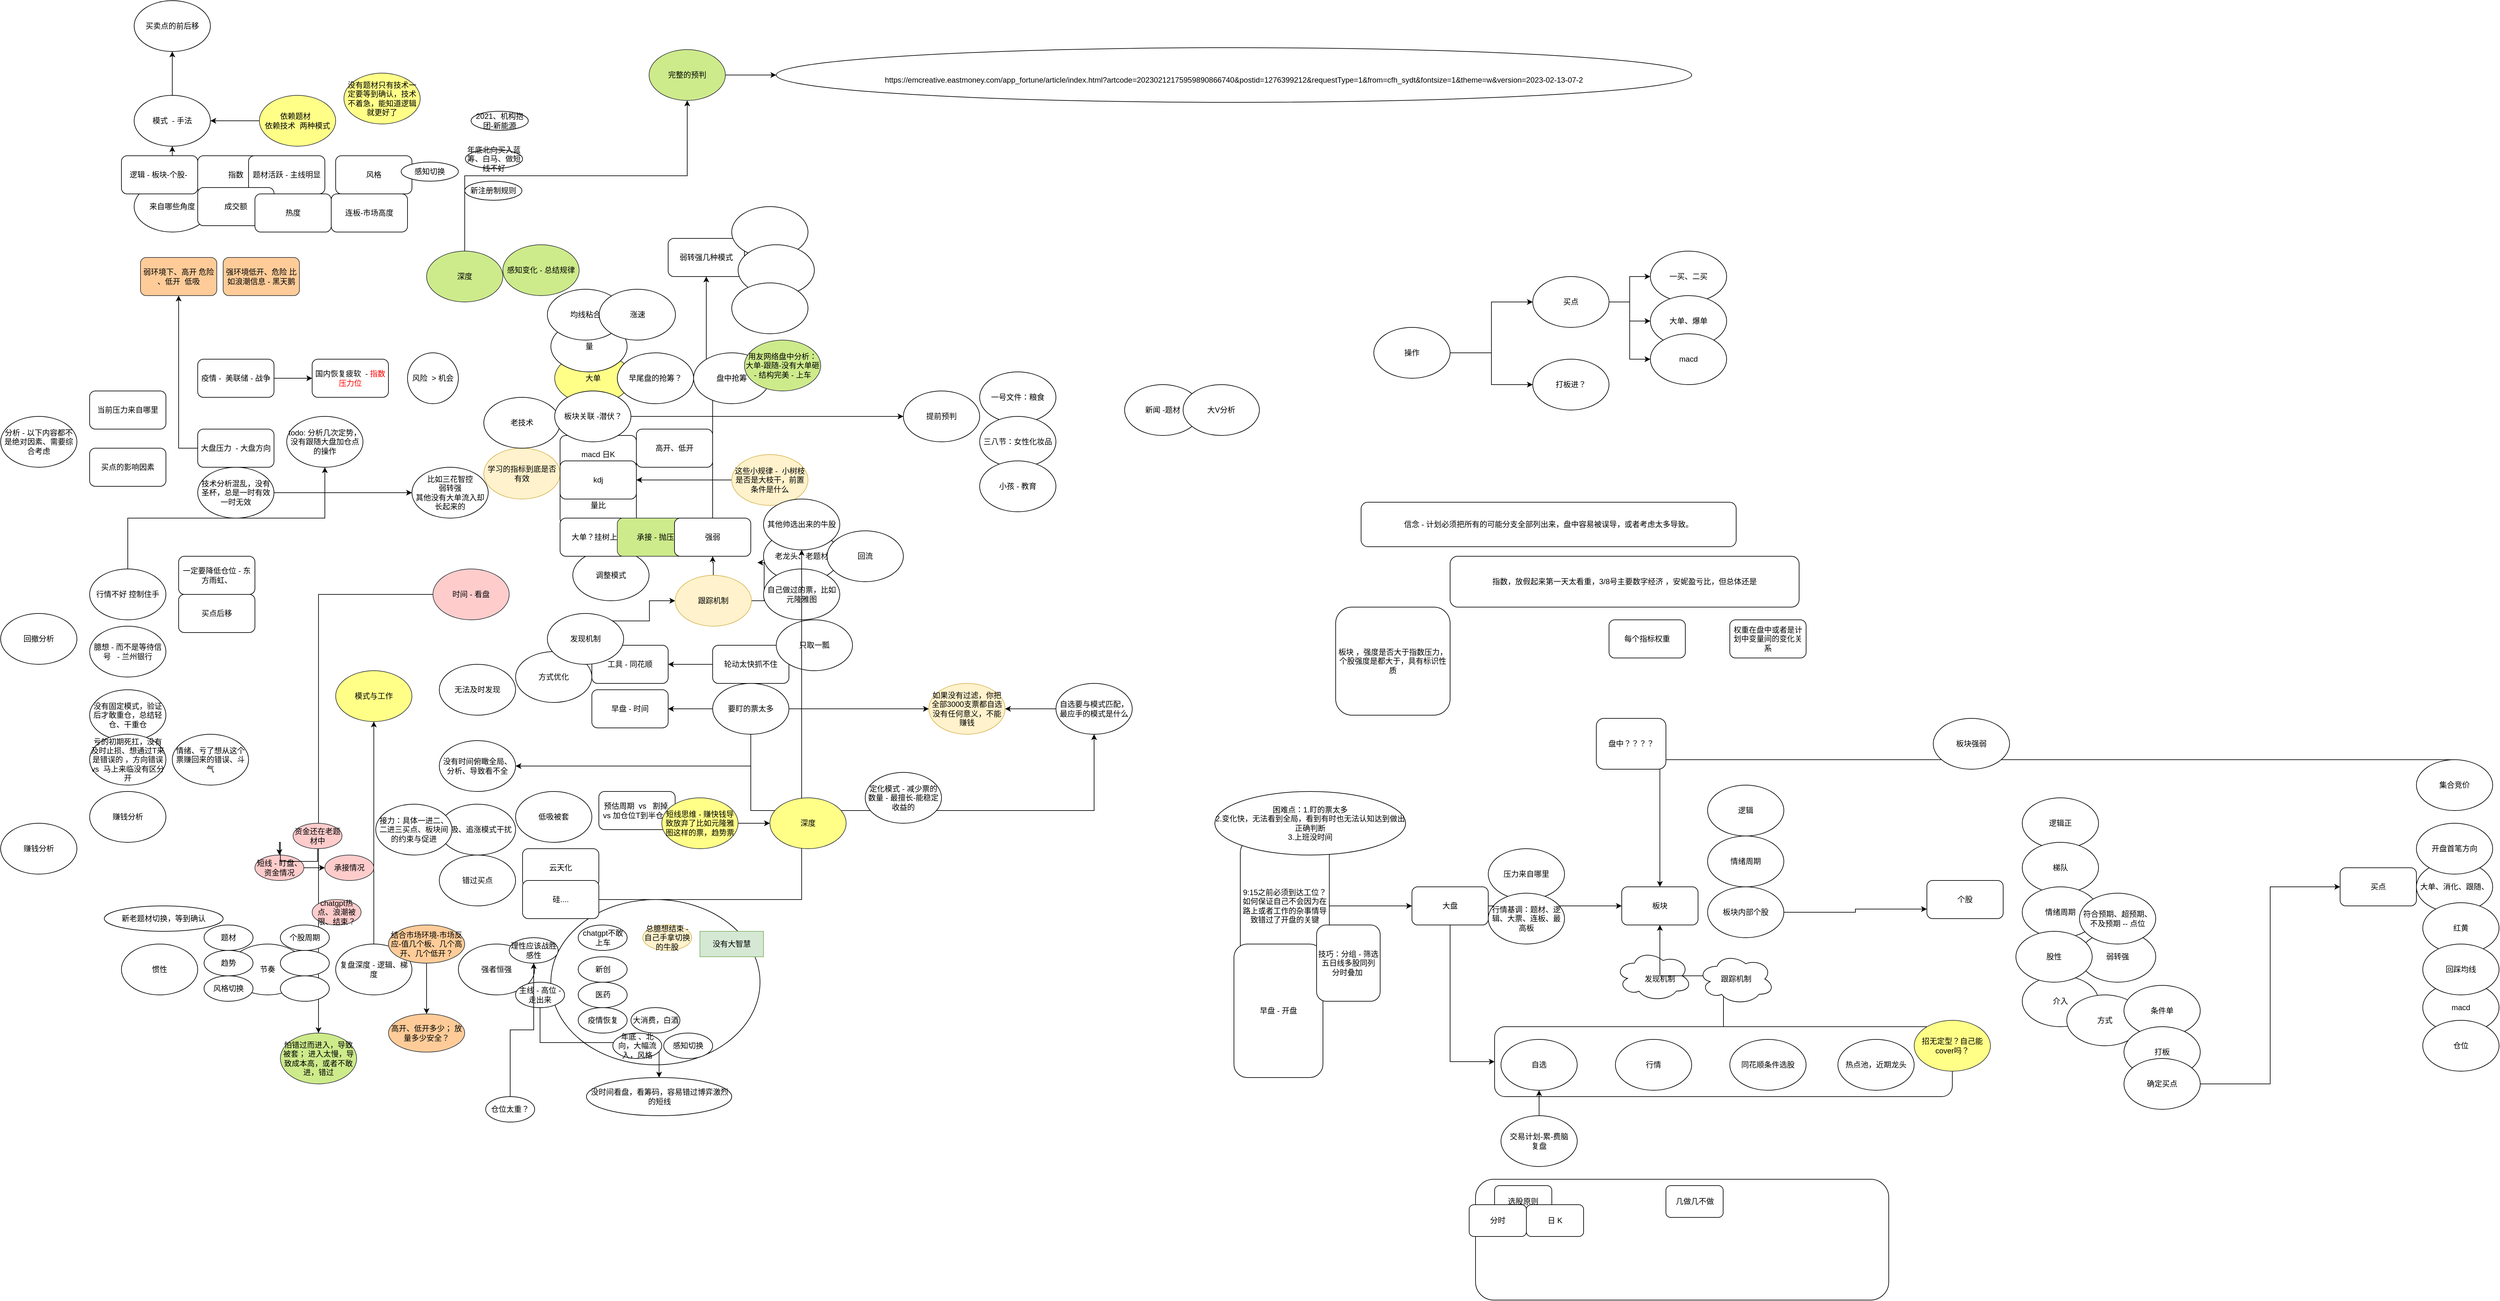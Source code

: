 <mxfile version="21.0.2" type="github">
  <diagram name="第 1 页" id="xATeJDS6ImTI5s4wcXWG">
    <mxGraphModel dx="1580" dy="2013" grid="1" gridSize="10" guides="1" tooltips="1" connect="1" arrows="1" fold="1" page="1" pageScale="1" pageWidth="827" pageHeight="1169" math="0" shadow="0">
      <root>
        <mxCell id="0" />
        <mxCell id="1" parent="0" />
        <mxCell id="1Og0T00IHUKX8OhshonG-233" value="" style="ellipse;shape=cloud;whiteSpace=wrap;html=1;" vertex="1" parent="1">
          <mxGeometry x="2720" y="870" width="120" height="80" as="geometry" />
        </mxCell>
        <mxCell id="1Og0T00IHUKX8OhshonG-222" style="edgeStyle=orthogonalEdgeStyle;rounded=0;orthogonalLoop=1;jettySize=auto;html=1;exitX=0.5;exitY=0;exitDx=0;exitDy=0;entryX=0.5;entryY=1;entryDx=0;entryDy=0;" edge="1" parent="1" source="1Og0T00IHUKX8OhshonG-219" target="1Og0T00IHUKX8OhshonG-198">
          <mxGeometry relative="1" as="geometry" />
        </mxCell>
        <mxCell id="1Og0T00IHUKX8OhshonG-219" value="" style="rounded=1;whiteSpace=wrap;html=1;" vertex="1" parent="1">
          <mxGeometry x="2530" y="990" width="720" height="110" as="geometry" />
        </mxCell>
        <mxCell id="1Og0T00IHUKX8OhshonG-95" value="" style="ellipse;whiteSpace=wrap;html=1;" vertex="1" parent="1">
          <mxGeometry x="1045.5" y="790" width="329" height="260" as="geometry" />
        </mxCell>
        <mxCell id="1Og0T00IHUKX8OhshonG-1" value="回撤分析" style="ellipse;whiteSpace=wrap;html=1;" vertex="1" parent="1">
          <mxGeometry x="180" y="340" width="120" height="80" as="geometry" />
        </mxCell>
        <mxCell id="1Og0T00IHUKX8OhshonG-2" value="赚钱分析" style="ellipse;whiteSpace=wrap;html=1;" vertex="1" parent="1">
          <mxGeometry x="180" y="670" width="120" height="80" as="geometry" />
        </mxCell>
        <mxCell id="1Og0T00IHUKX8OhshonG-31" style="edgeStyle=orthogonalEdgeStyle;rounded=0;orthogonalLoop=1;jettySize=auto;html=1;exitX=0.5;exitY=0;exitDx=0;exitDy=0;" edge="1" parent="1" source="1Og0T00IHUKX8OhshonG-3" target="1Og0T00IHUKX8OhshonG-30">
          <mxGeometry relative="1" as="geometry" />
        </mxCell>
        <mxCell id="1Og0T00IHUKX8OhshonG-3" value="行情不好 控制住手" style="ellipse;whiteSpace=wrap;html=1;" vertex="1" parent="1">
          <mxGeometry x="320" y="270" width="120" height="80" as="geometry" />
        </mxCell>
        <mxCell id="1Og0T00IHUKX8OhshonG-4" value="臆想 - 而不是等待信号&amp;nbsp; &amp;nbsp;- 兰州银行" style="ellipse;whiteSpace=wrap;html=1;" vertex="1" parent="1">
          <mxGeometry x="320" y="360" width="120" height="80" as="geometry" />
        </mxCell>
        <mxCell id="1Og0T00IHUKX8OhshonG-5" value="没有固定模式，验证后才敢重仓，总结轻仓、干重仓" style="ellipse;whiteSpace=wrap;html=1;" vertex="1" parent="1">
          <mxGeometry x="320" y="460" width="120" height="80" as="geometry" />
        </mxCell>
        <mxCell id="1Og0T00IHUKX8OhshonG-6" value="一定要降低仓位 - 东方雨虹、" style="rounded=1;whiteSpace=wrap;html=1;" vertex="1" parent="1">
          <mxGeometry x="460" y="250" width="120" height="60" as="geometry" />
        </mxCell>
        <mxCell id="1Og0T00IHUKX8OhshonG-7" value="买点后移" style="rounded=1;whiteSpace=wrap;html=1;" vertex="1" parent="1">
          <mxGeometry x="460" y="310" width="120" height="60" as="geometry" />
        </mxCell>
        <mxCell id="1Og0T00IHUKX8OhshonG-8" value="模式与工作" style="ellipse;whiteSpace=wrap;html=1;fillColor=#ffff88;strokeColor=#36393d;" vertex="1" parent="1">
          <mxGeometry x="707" y="430" width="120" height="80" as="geometry" />
        </mxCell>
        <mxCell id="1Og0T00IHUKX8OhshonG-148" style="edgeStyle=orthogonalEdgeStyle;rounded=0;orthogonalLoop=1;jettySize=auto;html=1;exitX=0;exitY=0.5;exitDx=0;exitDy=0;" edge="1" parent="1" source="1Og0T00IHUKX8OhshonG-9" target="1Og0T00IHUKX8OhshonG-147">
          <mxGeometry relative="1" as="geometry" />
        </mxCell>
        <mxCell id="1Og0T00IHUKX8OhshonG-9" value="时间 - 看盘" style="ellipse;whiteSpace=wrap;html=1;fillColor=#ffcccc;strokeColor=#36393d;" vertex="1" parent="1">
          <mxGeometry x="860" y="270" width="120" height="80" as="geometry" />
        </mxCell>
        <mxCell id="1Og0T00IHUKX8OhshonG-10" value="无法及时发现" style="ellipse;whiteSpace=wrap;html=1;" vertex="1" parent="1">
          <mxGeometry x="870" y="420" width="120" height="80" as="geometry" />
        </mxCell>
        <mxCell id="1Og0T00IHUKX8OhshonG-11" value="调整模式" style="ellipse;whiteSpace=wrap;html=1;" vertex="1" parent="1">
          <mxGeometry x="1080" y="240" width="120" height="80" as="geometry" />
        </mxCell>
        <mxCell id="1Og0T00IHUKX8OhshonG-12" value="方式优化" style="ellipse;whiteSpace=wrap;html=1;" vertex="1" parent="1">
          <mxGeometry x="990" y="400" width="120" height="80" as="geometry" />
        </mxCell>
        <mxCell id="1Og0T00IHUKX8OhshonG-13" value="工具 - 同花顺" style="rounded=1;whiteSpace=wrap;html=1;" vertex="1" parent="1">
          <mxGeometry x="1110" y="390" width="120" height="60" as="geometry" />
        </mxCell>
        <mxCell id="1Og0T00IHUKX8OhshonG-14" value="早盘 - 时间" style="rounded=1;whiteSpace=wrap;html=1;" vertex="1" parent="1">
          <mxGeometry x="1110" y="460" width="120" height="60" as="geometry" />
        </mxCell>
        <mxCell id="1Og0T00IHUKX8OhshonG-16" value="低吸、追涨模式干扰" style="ellipse;whiteSpace=wrap;html=1;" vertex="1" parent="1">
          <mxGeometry x="870" y="640" width="120" height="80" as="geometry" />
        </mxCell>
        <mxCell id="1Og0T00IHUKX8OhshonG-17" value="低吸被套" style="ellipse;whiteSpace=wrap;html=1;" vertex="1" parent="1">
          <mxGeometry x="990" y="620" width="120" height="80" as="geometry" />
        </mxCell>
        <mxCell id="1Og0T00IHUKX8OhshonG-18" value="预估周期&amp;nbsp; vs&amp;nbsp; &amp;nbsp;割掉&amp;nbsp; vs 加仓位T到半仓？" style="rounded=1;whiteSpace=wrap;html=1;" vertex="1" parent="1">
          <mxGeometry x="1121" y="620" width="120" height="60" as="geometry" />
        </mxCell>
        <mxCell id="1Og0T00IHUKX8OhshonG-19" value="赚钱分析" style="ellipse;whiteSpace=wrap;html=1;" vertex="1" parent="1">
          <mxGeometry x="320" y="620" width="120" height="80" as="geometry" />
        </mxCell>
        <mxCell id="1Og0T00IHUKX8OhshonG-20" value="分析 - 以下内容都不是绝对因素、需要综合考虑" style="ellipse;whiteSpace=wrap;html=1;" vertex="1" parent="1">
          <mxGeometry x="180" y="30" width="120" height="80" as="geometry" />
        </mxCell>
        <mxCell id="1Og0T00IHUKX8OhshonG-21" value="当前压力来自哪里" style="rounded=1;whiteSpace=wrap;html=1;" vertex="1" parent="1">
          <mxGeometry x="320" y="-10" width="120" height="60" as="geometry" />
        </mxCell>
        <mxCell id="1Og0T00IHUKX8OhshonG-24" style="edgeStyle=orthogonalEdgeStyle;rounded=0;orthogonalLoop=1;jettySize=auto;html=1;exitX=1;exitY=0.5;exitDx=0;exitDy=0;entryX=0;entryY=0.5;entryDx=0;entryDy=0;" edge="1" parent="1" source="1Og0T00IHUKX8OhshonG-22" target="1Og0T00IHUKX8OhshonG-23">
          <mxGeometry relative="1" as="geometry" />
        </mxCell>
        <mxCell id="1Og0T00IHUKX8OhshonG-22" value="疫情 -&amp;nbsp; 美联储 - 战争" style="rounded=1;whiteSpace=wrap;html=1;" vertex="1" parent="1">
          <mxGeometry x="490" y="-60" width="120" height="60" as="geometry" />
        </mxCell>
        <mxCell id="1Og0T00IHUKX8OhshonG-23" value="国内恢复疲软&amp;nbsp; - &lt;font color=&quot;#ff0000&quot;&gt;指数压力位&lt;/font&gt;" style="rounded=1;whiteSpace=wrap;html=1;" vertex="1" parent="1">
          <mxGeometry x="670" y="-60" width="120" height="60" as="geometry" />
        </mxCell>
        <mxCell id="1Og0T00IHUKX8OhshonG-26" value="风险&amp;nbsp; &amp;gt; 机会" style="ellipse;whiteSpace=wrap;html=1;aspect=fixed;" vertex="1" parent="1">
          <mxGeometry x="820" y="-70" width="80" height="80" as="geometry" />
        </mxCell>
        <mxCell id="1Og0T00IHUKX8OhshonG-27" value="买点的影响因素" style="rounded=1;whiteSpace=wrap;html=1;" vertex="1" parent="1">
          <mxGeometry x="320" y="80" width="120" height="60" as="geometry" />
        </mxCell>
        <mxCell id="1Og0T00IHUKX8OhshonG-109" style="edgeStyle=orthogonalEdgeStyle;rounded=0;orthogonalLoop=1;jettySize=auto;html=1;exitX=0;exitY=0.5;exitDx=0;exitDy=0;" edge="1" parent="1" source="1Og0T00IHUKX8OhshonG-29" target="1Og0T00IHUKX8OhshonG-108">
          <mxGeometry relative="1" as="geometry" />
        </mxCell>
        <mxCell id="1Og0T00IHUKX8OhshonG-29" value="大盘压力&amp;nbsp; - 大盘方向" style="rounded=1;whiteSpace=wrap;html=1;" vertex="1" parent="1">
          <mxGeometry x="490" y="50" width="120" height="60" as="geometry" />
        </mxCell>
        <mxCell id="1Og0T00IHUKX8OhshonG-30" value="todo: 分析几次定势，没有跟随大盘加仓点的操作" style="ellipse;whiteSpace=wrap;html=1;" vertex="1" parent="1">
          <mxGeometry x="630" y="30" width="120" height="80" as="geometry" />
        </mxCell>
        <mxCell id="1Og0T00IHUKX8OhshonG-32" value="惯性" style="ellipse;whiteSpace=wrap;html=1;" vertex="1" parent="1">
          <mxGeometry x="370" y="860" width="120" height="80" as="geometry" />
        </mxCell>
        <mxCell id="1Og0T00IHUKX8OhshonG-33" value="节奏" style="ellipse;whiteSpace=wrap;html=1;" vertex="1" parent="1">
          <mxGeometry x="540" y="860" width="120" height="80" as="geometry" />
        </mxCell>
        <mxCell id="1Og0T00IHUKX8OhshonG-35" style="edgeStyle=orthogonalEdgeStyle;rounded=0;orthogonalLoop=1;jettySize=auto;html=1;exitX=0.5;exitY=0;exitDx=0;exitDy=0;" edge="1" parent="1" source="1Og0T00IHUKX8OhshonG-34" target="1Og0T00IHUKX8OhshonG-8">
          <mxGeometry relative="1" as="geometry" />
        </mxCell>
        <mxCell id="1Og0T00IHUKX8OhshonG-34" value="复盘深度 - 逻辑、梯度" style="ellipse;whiteSpace=wrap;html=1;" vertex="1" parent="1">
          <mxGeometry x="707" y="860" width="120" height="80" as="geometry" />
        </mxCell>
        <mxCell id="1Og0T00IHUKX8OhshonG-37" style="edgeStyle=orthogonalEdgeStyle;rounded=0;orthogonalLoop=1;jettySize=auto;html=1;exitX=0;exitY=0.5;exitDx=0;exitDy=0;" edge="1" parent="1" source="1Og0T00IHUKX8OhshonG-36" target="1Og0T00IHUKX8OhshonG-13">
          <mxGeometry relative="1" as="geometry" />
        </mxCell>
        <mxCell id="1Og0T00IHUKX8OhshonG-36" value="轮动太快抓不住" style="rounded=1;whiteSpace=wrap;html=1;" vertex="1" parent="1">
          <mxGeometry x="1300" y="390" width="120" height="60" as="geometry" />
        </mxCell>
        <mxCell id="1Og0T00IHUKX8OhshonG-38" value="只取一瓢" style="ellipse;whiteSpace=wrap;html=1;" vertex="1" parent="1">
          <mxGeometry x="1400" y="350" width="120" height="80" as="geometry" />
        </mxCell>
        <mxCell id="1Og0T00IHUKX8OhshonG-39" value="强者恒强" style="ellipse;whiteSpace=wrap;html=1;" vertex="1" parent="1">
          <mxGeometry x="900" y="860" width="120" height="80" as="geometry" />
        </mxCell>
        <mxCell id="1Og0T00IHUKX8OhshonG-41" value="题材" style="ellipse;whiteSpace=wrap;html=1;" vertex="1" parent="1">
          <mxGeometry x="500" y="830" width="77" height="40" as="geometry" />
        </mxCell>
        <mxCell id="1Og0T00IHUKX8OhshonG-42" value="趋势" style="ellipse;whiteSpace=wrap;html=1;" vertex="1" parent="1">
          <mxGeometry x="500" y="870" width="77" height="40" as="geometry" />
        </mxCell>
        <mxCell id="1Og0T00IHUKX8OhshonG-43" value="风格切换" style="ellipse;whiteSpace=wrap;html=1;" vertex="1" parent="1">
          <mxGeometry x="500" y="910" width="77" height="40" as="geometry" />
        </mxCell>
        <mxCell id="1Og0T00IHUKX8OhshonG-44" value="个股周期" style="ellipse;whiteSpace=wrap;html=1;" vertex="1" parent="1">
          <mxGeometry x="620" y="830" width="77" height="40" as="geometry" />
        </mxCell>
        <mxCell id="1Og0T00IHUKX8OhshonG-45" value="" style="ellipse;whiteSpace=wrap;html=1;" vertex="1" parent="1">
          <mxGeometry x="620" y="870" width="77" height="40" as="geometry" />
        </mxCell>
        <mxCell id="1Og0T00IHUKX8OhshonG-46" value="" style="ellipse;whiteSpace=wrap;html=1;" vertex="1" parent="1">
          <mxGeometry x="620" y="910" width="77" height="40" as="geometry" />
        </mxCell>
        <mxCell id="1Og0T00IHUKX8OhshonG-47" value="没有时间俯瞰全局、分析、导致看不全" style="ellipse;whiteSpace=wrap;html=1;" vertex="1" parent="1">
          <mxGeometry x="870" y="540" width="120" height="80" as="geometry" />
        </mxCell>
        <mxCell id="1Og0T00IHUKX8OhshonG-48" value="亏的初期死扛，没有及时止损、想通过T来是错误的 ，方向错误 vs&amp;nbsp; 马上来临没有区分开" style="ellipse;whiteSpace=wrap;html=1;" vertex="1" parent="1">
          <mxGeometry x="320" y="530" width="120" height="80" as="geometry" />
        </mxCell>
        <mxCell id="1Og0T00IHUKX8OhshonG-49" value="情绪、亏了想从这个票赚回来的错误、斗气" style="ellipse;whiteSpace=wrap;html=1;" vertex="1" parent="1">
          <mxGeometry x="450" y="530" width="120" height="80" as="geometry" />
        </mxCell>
        <mxCell id="1Og0T00IHUKX8OhshonG-54" style="edgeStyle=orthogonalEdgeStyle;rounded=0;orthogonalLoop=1;jettySize=auto;html=1;exitX=1;exitY=0.5;exitDx=0;exitDy=0;" edge="1" parent="1" source="1Og0T00IHUKX8OhshonG-52" target="1Og0T00IHUKX8OhshonG-53">
          <mxGeometry relative="1" as="geometry" />
        </mxCell>
        <mxCell id="1Og0T00IHUKX8OhshonG-52" value="技术分析混乱，没有圣杯，总是一时有效一时无效" style="ellipse;whiteSpace=wrap;html=1;" vertex="1" parent="1">
          <mxGeometry x="490" y="110" width="120" height="80" as="geometry" />
        </mxCell>
        <mxCell id="1Og0T00IHUKX8OhshonG-53" value="比如三花智控&lt;br&gt;弱转强&lt;br&gt;其他没有大单流入却长起来的" style="ellipse;whiteSpace=wrap;html=1;" vertex="1" parent="1">
          <mxGeometry x="827" y="110" width="120" height="80" as="geometry" />
        </mxCell>
        <mxCell id="1Og0T00IHUKX8OhshonG-57" style="edgeStyle=orthogonalEdgeStyle;rounded=0;orthogonalLoop=1;jettySize=auto;html=1;exitX=0;exitY=0.5;exitDx=0;exitDy=0;" edge="1" parent="1" source="1Og0T00IHUKX8OhshonG-56" target="1Og0T00IHUKX8OhshonG-14">
          <mxGeometry relative="1" as="geometry" />
        </mxCell>
        <mxCell id="1Og0T00IHUKX8OhshonG-58" style="edgeStyle=orthogonalEdgeStyle;rounded=0;orthogonalLoop=1;jettySize=auto;html=1;exitX=0.5;exitY=1;exitDx=0;exitDy=0;entryX=1;entryY=0.5;entryDx=0;entryDy=0;" edge="1" parent="1" source="1Og0T00IHUKX8OhshonG-56" target="1Og0T00IHUKX8OhshonG-47">
          <mxGeometry relative="1" as="geometry" />
        </mxCell>
        <mxCell id="1Og0T00IHUKX8OhshonG-63" style="edgeStyle=orthogonalEdgeStyle;rounded=0;orthogonalLoop=1;jettySize=auto;html=1;exitX=1;exitY=0.5;exitDx=0;exitDy=0;" edge="1" parent="1" source="1Og0T00IHUKX8OhshonG-56" target="1Og0T00IHUKX8OhshonG-60">
          <mxGeometry relative="1" as="geometry" />
        </mxCell>
        <mxCell id="1Og0T00IHUKX8OhshonG-65" style="edgeStyle=orthogonalEdgeStyle;rounded=0;orthogonalLoop=1;jettySize=auto;html=1;exitX=0.5;exitY=1;exitDx=0;exitDy=0;entryX=0.5;entryY=1;entryDx=0;entryDy=0;" edge="1" parent="1" source="1Og0T00IHUKX8OhshonG-56" target="1Og0T00IHUKX8OhshonG-61">
          <mxGeometry relative="1" as="geometry">
            <Array as="points">
              <mxPoint x="1360" y="650" />
              <mxPoint x="1900" y="650" />
            </Array>
          </mxGeometry>
        </mxCell>
        <mxCell id="1Og0T00IHUKX8OhshonG-56" value="要盯的票太多" style="ellipse;whiteSpace=wrap;html=1;" vertex="1" parent="1">
          <mxGeometry x="1300" y="450" width="120" height="80" as="geometry" />
        </mxCell>
        <mxCell id="1Og0T00IHUKX8OhshonG-60" value="如果没有过滤，你把全部3000支票都自选没有任何意义，不能赚钱" style="ellipse;whiteSpace=wrap;html=1;strokeColor=#d6b656;fillColor=#fff2cc;" vertex="1" parent="1">
          <mxGeometry x="1640" y="450" width="120" height="80" as="geometry" />
        </mxCell>
        <mxCell id="1Og0T00IHUKX8OhshonG-62" style="edgeStyle=orthogonalEdgeStyle;rounded=0;orthogonalLoop=1;jettySize=auto;html=1;exitX=0;exitY=0.5;exitDx=0;exitDy=0;" edge="1" parent="1" source="1Og0T00IHUKX8OhshonG-61" target="1Og0T00IHUKX8OhshonG-60">
          <mxGeometry relative="1" as="geometry" />
        </mxCell>
        <mxCell id="1Og0T00IHUKX8OhshonG-61" value="自选要与模式匹配，最应手的模式是什么" style="ellipse;whiteSpace=wrap;html=1;" vertex="1" parent="1">
          <mxGeometry x="1840" y="450" width="120" height="80" as="geometry" />
        </mxCell>
        <mxCell id="1Og0T00IHUKX8OhshonG-68" value="定化模式 - 减少票的数量 - 最擅长-能稳定收益的" style="ellipse;whiteSpace=wrap;html=1;" vertex="1" parent="1">
          <mxGeometry x="1540" y="590" width="120" height="80" as="geometry" />
        </mxCell>
        <mxCell id="1Og0T00IHUKX8OhshonG-69" value="学习的指标到底是否有效" style="ellipse;whiteSpace=wrap;html=1;fillColor=#fff2cc;strokeColor=#d6b656;" vertex="1" parent="1">
          <mxGeometry x="940" y="80" width="120" height="80" as="geometry" />
        </mxCell>
        <mxCell id="1Og0T00IHUKX8OhshonG-70" value="macd 日K" style="rounded=1;whiteSpace=wrap;html=1;" vertex="1" parent="1">
          <mxGeometry x="1060" y="60" width="120" height="60" as="geometry" />
        </mxCell>
        <mxCell id="1Og0T00IHUKX8OhshonG-71" value="量比" style="rounded=1;whiteSpace=wrap;html=1;" vertex="1" parent="1">
          <mxGeometry x="1060" y="140" width="120" height="60" as="geometry" />
        </mxCell>
        <mxCell id="1Og0T00IHUKX8OhshonG-72" value="kdj" style="rounded=1;whiteSpace=wrap;html=1;" vertex="1" parent="1">
          <mxGeometry x="1060" y="100" width="120" height="60" as="geometry" />
        </mxCell>
        <mxCell id="1Og0T00IHUKX8OhshonG-74" style="edgeStyle=orthogonalEdgeStyle;rounded=0;orthogonalLoop=1;jettySize=auto;html=1;exitX=0;exitY=0.5;exitDx=0;exitDy=0;" edge="1" parent="1" source="1Og0T00IHUKX8OhshonG-73" target="1Og0T00IHUKX8OhshonG-72">
          <mxGeometry relative="1" as="geometry" />
        </mxCell>
        <mxCell id="1Og0T00IHUKX8OhshonG-73" value="这些小规律 -&amp;nbsp; 小树枝 是否是大枝干，前置条件是什么" style="ellipse;whiteSpace=wrap;html=1;fillColor=#fff2cc;strokeColor=#d6b656;" vertex="1" parent="1">
          <mxGeometry x="1330" y="90" width="120" height="80" as="geometry" />
        </mxCell>
        <mxCell id="1Og0T00IHUKX8OhshonG-75" value="理性应该战胜感性" style="ellipse;whiteSpace=wrap;html=1;" vertex="1" parent="1">
          <mxGeometry x="980" y="850" width="77" height="40" as="geometry" />
        </mxCell>
        <mxCell id="1Og0T00IHUKX8OhshonG-76" value="chatgpt不敢上车" style="ellipse;whiteSpace=wrap;html=1;" vertex="1" parent="1">
          <mxGeometry x="1088.5" y="830" width="77" height="40" as="geometry" />
        </mxCell>
        <mxCell id="1Og0T00IHUKX8OhshonG-77" value="总臆想结束 - 自己手拿切换的牛股" style="ellipse;whiteSpace=wrap;html=1;fillColor=#fff2cc;strokeColor=#d6b656;" vertex="1" parent="1">
          <mxGeometry x="1190" y="830" width="77" height="40" as="geometry" />
        </mxCell>
        <mxCell id="1Og0T00IHUKX8OhshonG-78" value="新创" style="ellipse;whiteSpace=wrap;html=1;" vertex="1" parent="1">
          <mxGeometry x="1088.5" y="880" width="77" height="40" as="geometry" />
        </mxCell>
        <mxCell id="1Og0T00IHUKX8OhshonG-81" style="edgeStyle=orthogonalEdgeStyle;rounded=0;orthogonalLoop=1;jettySize=auto;html=1;exitX=1;exitY=0;exitDx=0;exitDy=0;" edge="1" parent="1" source="1Og0T00IHUKX8OhshonG-79" target="1Og0T00IHUKX8OhshonG-80">
          <mxGeometry relative="1" as="geometry" />
        </mxCell>
        <mxCell id="1Og0T00IHUKX8OhshonG-79" value="发现机制" style="ellipse;whiteSpace=wrap;html=1;" vertex="1" parent="1">
          <mxGeometry x="1040" y="340" width="120" height="80" as="geometry" />
        </mxCell>
        <mxCell id="1Og0T00IHUKX8OhshonG-84" style="edgeStyle=orthogonalEdgeStyle;rounded=0;orthogonalLoop=1;jettySize=auto;html=1;exitX=1;exitY=0.5;exitDx=0;exitDy=0;" edge="1" parent="1" source="1Og0T00IHUKX8OhshonG-80">
          <mxGeometry relative="1" as="geometry">
            <mxPoint x="1370" y="260" as="targetPoint" />
          </mxGeometry>
        </mxCell>
        <mxCell id="1Og0T00IHUKX8OhshonG-129" value="" style="edgeStyle=orthogonalEdgeStyle;rounded=0;orthogonalLoop=1;jettySize=auto;html=1;" edge="1" parent="1" source="1Og0T00IHUKX8OhshonG-80" target="1Og0T00IHUKX8OhshonG-100">
          <mxGeometry relative="1" as="geometry" />
        </mxCell>
        <mxCell id="1Og0T00IHUKX8OhshonG-80" value="跟踪机制" style="ellipse;whiteSpace=wrap;html=1;fillColor=#fff2cc;strokeColor=#d6b656;" vertex="1" parent="1">
          <mxGeometry x="1241" y="280" width="120" height="80" as="geometry" />
        </mxCell>
        <mxCell id="1Og0T00IHUKX8OhshonG-82" value="老龙头、老题材" style="ellipse;whiteSpace=wrap;html=1;" vertex="1" parent="1">
          <mxGeometry x="1380" y="210" width="120" height="80" as="geometry" />
        </mxCell>
        <mxCell id="1Og0T00IHUKX8OhshonG-83" value="自己做过的票，比如元隆雅图" style="ellipse;whiteSpace=wrap;html=1;" vertex="1" parent="1">
          <mxGeometry x="1380" y="270" width="120" height="80" as="geometry" />
        </mxCell>
        <mxCell id="1Og0T00IHUKX8OhshonG-85" value="错过买点" style="ellipse;whiteSpace=wrap;html=1;" vertex="1" parent="1">
          <mxGeometry x="870" y="720" width="120" height="80" as="geometry" />
        </mxCell>
        <mxCell id="1Og0T00IHUKX8OhshonG-89" style="edgeStyle=orthogonalEdgeStyle;rounded=0;orthogonalLoop=1;jettySize=auto;html=1;exitX=1;exitY=1;exitDx=0;exitDy=0;" edge="1" parent="1" source="1Og0T00IHUKX8OhshonG-86" target="1Og0T00IHUKX8OhshonG-88">
          <mxGeometry relative="1" as="geometry" />
        </mxCell>
        <mxCell id="1Og0T00IHUKX8OhshonG-86" value="云天化" style="rounded=1;whiteSpace=wrap;html=1;" vertex="1" parent="1">
          <mxGeometry x="1001" y="710" width="120" height="60" as="geometry" />
        </mxCell>
        <mxCell id="1Og0T00IHUKX8OhshonG-87" value="硅...." style="rounded=1;whiteSpace=wrap;html=1;" vertex="1" parent="1">
          <mxGeometry x="1001" y="760" width="120" height="60" as="geometry" />
        </mxCell>
        <mxCell id="1Og0T00IHUKX8OhshonG-88" value="其他帅选出来的牛股" style="ellipse;whiteSpace=wrap;html=1;" vertex="1" parent="1">
          <mxGeometry x="1380" y="160" width="120" height="80" as="geometry" />
        </mxCell>
        <mxCell id="1Og0T00IHUKX8OhshonG-90" value="大单？挂树上？" style="rounded=1;whiteSpace=wrap;html=1;" vertex="1" parent="1">
          <mxGeometry x="1060" y="190" width="120" height="60" as="geometry" />
        </mxCell>
        <mxCell id="1Og0T00IHUKX8OhshonG-91" value="承接 - 抛压" style="rounded=1;whiteSpace=wrap;html=1;fillColor=#cdeb8b;strokeColor=#36393d;" vertex="1" parent="1">
          <mxGeometry x="1150" y="190" width="120" height="60" as="geometry" />
        </mxCell>
        <mxCell id="1Og0T00IHUKX8OhshonG-92" value="医药" style="ellipse;whiteSpace=wrap;html=1;" vertex="1" parent="1">
          <mxGeometry x="1088.5" y="920" width="77" height="40" as="geometry" />
        </mxCell>
        <mxCell id="1Og0T00IHUKX8OhshonG-93" value="疫情恢复" style="ellipse;whiteSpace=wrap;html=1;" vertex="1" parent="1">
          <mxGeometry x="1088.5" y="960" width="77" height="40" as="geometry" />
        </mxCell>
        <mxCell id="1Og0T00IHUKX8OhshonG-94" value="大消费，白酒" style="ellipse;whiteSpace=wrap;html=1;" vertex="1" parent="1">
          <mxGeometry x="1171.5" y="960" width="77" height="40" as="geometry" />
        </mxCell>
        <mxCell id="1Og0T00IHUKX8OhshonG-96" value="没有大智慧" style="text;html=1;strokeColor=#82b366;fillColor=#d5e8d4;align=center;verticalAlign=middle;whiteSpace=wrap;rounded=0;" vertex="1" parent="1">
          <mxGeometry x="1280" y="840" width="100" height="40" as="geometry" />
        </mxCell>
        <mxCell id="1Og0T00IHUKX8OhshonG-97" value="老技术" style="ellipse;whiteSpace=wrap;html=1;" vertex="1" parent="1">
          <mxGeometry x="940" width="120" height="80" as="geometry" />
        </mxCell>
        <mxCell id="1Og0T00IHUKX8OhshonG-98" value="大单" style="ellipse;whiteSpace=wrap;html=1;fillColor=#ffff88;strokeColor=#36393d;" vertex="1" parent="1">
          <mxGeometry x="1051.5" y="-70" width="120" height="80" as="geometry" />
        </mxCell>
        <mxCell id="1Og0T00IHUKX8OhshonG-156" style="edgeStyle=orthogonalEdgeStyle;rounded=0;orthogonalLoop=1;jettySize=auto;html=1;exitX=1;exitY=0.5;exitDx=0;exitDy=0;" edge="1" parent="1" source="1Og0T00IHUKX8OhshonG-99" target="1Og0T00IHUKX8OhshonG-155">
          <mxGeometry relative="1" as="geometry" />
        </mxCell>
        <mxCell id="1Og0T00IHUKX8OhshonG-99" value="板块关联 -潜伏？" style="ellipse;whiteSpace=wrap;html=1;" vertex="1" parent="1">
          <mxGeometry x="1051.5" y="-10" width="120" height="80" as="geometry" />
        </mxCell>
        <mxCell id="1Og0T00IHUKX8OhshonG-139" style="edgeStyle=orthogonalEdgeStyle;rounded=0;orthogonalLoop=1;jettySize=auto;html=1;exitX=0.5;exitY=0;exitDx=0;exitDy=0;" edge="1" parent="1" source="1Og0T00IHUKX8OhshonG-100" target="1Og0T00IHUKX8OhshonG-138">
          <mxGeometry relative="1" as="geometry" />
        </mxCell>
        <mxCell id="1Og0T00IHUKX8OhshonG-100" value="强弱" style="rounded=1;whiteSpace=wrap;html=1;" vertex="1" parent="1">
          <mxGeometry x="1240" y="190" width="120" height="60" as="geometry" />
        </mxCell>
        <mxCell id="1Og0T00IHUKX8OhshonG-154" style="edgeStyle=orthogonalEdgeStyle;rounded=0;orthogonalLoop=1;jettySize=auto;html=1;exitX=0.5;exitY=0;exitDx=0;exitDy=0;entryX=0.5;entryY=1;entryDx=0;entryDy=0;" edge="1" parent="1" source="1Og0T00IHUKX8OhshonG-101" target="1Og0T00IHUKX8OhshonG-151">
          <mxGeometry relative="1" as="geometry" />
        </mxCell>
        <mxCell id="1Og0T00IHUKX8OhshonG-101" value="深度" style="ellipse;whiteSpace=wrap;html=1;fillColor=#cdeb8b;strokeColor=#36393d;" vertex="1" parent="1">
          <mxGeometry x="850" y="-230" width="120" height="80" as="geometry" />
        </mxCell>
        <mxCell id="1Og0T00IHUKX8OhshonG-185" style="edgeStyle=orthogonalEdgeStyle;rounded=0;orthogonalLoop=1;jettySize=auto;html=1;exitX=0.5;exitY=1;exitDx=0;exitDy=0;" edge="1" parent="1" source="1Og0T00IHUKX8OhshonG-102" target="1Og0T00IHUKX8OhshonG-184">
          <mxGeometry relative="1" as="geometry" />
        </mxCell>
        <mxCell id="1Og0T00IHUKX8OhshonG-102" value="主线 - 高位 - 走出来" style="ellipse;whiteSpace=wrap;html=1;" vertex="1" parent="1">
          <mxGeometry x="990" y="920" width="77" height="40" as="geometry" />
        </mxCell>
        <mxCell id="1Og0T00IHUKX8OhshonG-188" style="edgeStyle=orthogonalEdgeStyle;rounded=0;orthogonalLoop=1;jettySize=auto;html=1;exitX=0.5;exitY=1;exitDx=0;exitDy=0;" edge="1" parent="1" source="1Og0T00IHUKX8OhshonG-103" target="1Og0T00IHUKX8OhshonG-186">
          <mxGeometry relative="1" as="geometry" />
        </mxCell>
        <mxCell id="1Og0T00IHUKX8OhshonG-103" value="结合市场环境-市场反应-值几个板、几个高开、几个低开？" style="ellipse;whiteSpace=wrap;html=1;fillColor=#ffcc99;strokeColor=#36393d;" vertex="1" parent="1">
          <mxGeometry x="790" y="830" width="120" height="60" as="geometry" />
        </mxCell>
        <mxCell id="1Og0T00IHUKX8OhshonG-104" value="高开、低开" style="rounded=1;whiteSpace=wrap;html=1;" vertex="1" parent="1">
          <mxGeometry x="1180" y="50" width="120" height="60" as="geometry" />
        </mxCell>
        <mxCell id="1Og0T00IHUKX8OhshonG-107" style="edgeStyle=orthogonalEdgeStyle;rounded=0;orthogonalLoop=1;jettySize=auto;html=1;exitX=1;exitY=0.5;exitDx=0;exitDy=0;" edge="1" parent="1" source="1Og0T00IHUKX8OhshonG-105" target="1Og0T00IHUKX8OhshonG-106">
          <mxGeometry relative="1" as="geometry" />
        </mxCell>
        <mxCell id="1Og0T00IHUKX8OhshonG-105" value="短线思维 - 赚快钱导致放弃了比如元隆雅图这样的票，趋势票" style="ellipse;whiteSpace=wrap;html=1;fillColor=#ffff88;strokeColor=#36393d;" vertex="1" parent="1">
          <mxGeometry x="1220" y="630" width="120" height="80" as="geometry" />
        </mxCell>
        <mxCell id="1Og0T00IHUKX8OhshonG-106" value="深度" style="ellipse;whiteSpace=wrap;html=1;fillColor=#ffff88;strokeColor=#36393d;" vertex="1" parent="1">
          <mxGeometry x="1390" y="630" width="120" height="80" as="geometry" />
        </mxCell>
        <mxCell id="1Og0T00IHUKX8OhshonG-108" value="弱环境下、高开 危险 、低开&amp;nbsp; 低吸" style="rounded=1;whiteSpace=wrap;html=1;fillColor=#ffcc99;strokeColor=#36393d;" vertex="1" parent="1">
          <mxGeometry x="400" y="-220" width="120" height="60" as="geometry" />
        </mxCell>
        <mxCell id="1Og0T00IHUKX8OhshonG-110" value="强环境低开、危险 比如浪潮信息 - 黑天鹅" style="rounded=1;whiteSpace=wrap;html=1;fillColor=#ffcc99;strokeColor=#36393d;" vertex="1" parent="1">
          <mxGeometry x="530" y="-220" width="120" height="60" as="geometry" />
        </mxCell>
        <mxCell id="1Og0T00IHUKX8OhshonG-133" style="edgeStyle=orthogonalEdgeStyle;rounded=0;orthogonalLoop=1;jettySize=auto;html=1;exitX=0.5;exitY=0;exitDx=0;exitDy=0;" edge="1" parent="1" source="1Og0T00IHUKX8OhshonG-111" target="1Og0T00IHUKX8OhshonG-132">
          <mxGeometry relative="1" as="geometry" />
        </mxCell>
        <mxCell id="1Og0T00IHUKX8OhshonG-111" value="来自哪些角度" style="ellipse;whiteSpace=wrap;html=1;" vertex="1" parent="1">
          <mxGeometry x="390" y="-340" width="120" height="80" as="geometry" />
        </mxCell>
        <mxCell id="1Og0T00IHUKX8OhshonG-112" value="指数" style="rounded=1;whiteSpace=wrap;html=1;" vertex="1" parent="1">
          <mxGeometry x="490" y="-380" width="120" height="60" as="geometry" />
        </mxCell>
        <mxCell id="1Og0T00IHUKX8OhshonG-113" value="题材活跃 - 主线明显" style="rounded=1;whiteSpace=wrap;html=1;" vertex="1" parent="1">
          <mxGeometry x="570" y="-380" width="120" height="60" as="geometry" />
        </mxCell>
        <mxCell id="1Og0T00IHUKX8OhshonG-114" value="风格" style="rounded=1;whiteSpace=wrap;html=1;" vertex="1" parent="1">
          <mxGeometry x="707" y="-380" width="120" height="60" as="geometry" />
        </mxCell>
        <mxCell id="1Og0T00IHUKX8OhshonG-115" value="年底 、北向，大幅流入，风格" style="ellipse;whiteSpace=wrap;html=1;" vertex="1" parent="1">
          <mxGeometry x="1143" y="1000" width="77" height="40" as="geometry" />
        </mxCell>
        <mxCell id="1Og0T00IHUKX8OhshonG-116" value="感知切换" style="ellipse;whiteSpace=wrap;html=1;" vertex="1" parent="1">
          <mxGeometry x="1223" y="1000" width="77" height="40" as="geometry" />
        </mxCell>
        <mxCell id="1Og0T00IHUKX8OhshonG-117" value="感知切换" style="ellipse;whiteSpace=wrap;html=1;" vertex="1" parent="1">
          <mxGeometry x="810" y="-370" width="90" height="30" as="geometry" />
        </mxCell>
        <mxCell id="1Og0T00IHUKX8OhshonG-118" value="年底北向买入蓝筹、白马、做短线不好" style="ellipse;whiteSpace=wrap;html=1;" vertex="1" parent="1">
          <mxGeometry x="911" y="-390" width="90" height="30" as="geometry" />
        </mxCell>
        <mxCell id="1Og0T00IHUKX8OhshonG-119" value="新注册制规则" style="ellipse;whiteSpace=wrap;html=1;" vertex="1" parent="1">
          <mxGeometry x="910" y="-340" width="90" height="30" as="geometry" />
        </mxCell>
        <mxCell id="1Og0T00IHUKX8OhshonG-120" value="成交额" style="rounded=1;whiteSpace=wrap;html=1;" vertex="1" parent="1">
          <mxGeometry x="490" y="-330" width="120" height="60" as="geometry" />
        </mxCell>
        <mxCell id="1Og0T00IHUKX8OhshonG-121" value="热度" style="rounded=1;whiteSpace=wrap;html=1;" vertex="1" parent="1">
          <mxGeometry x="580" y="-320" width="120" height="60" as="geometry" />
        </mxCell>
        <mxCell id="1Og0T00IHUKX8OhshonG-122" value="连板-市场高度" style="rounded=1;whiteSpace=wrap;html=1;" vertex="1" parent="1">
          <mxGeometry x="700" y="-320" width="120" height="60" as="geometry" />
        </mxCell>
        <mxCell id="1Og0T00IHUKX8OhshonG-123" value="2021、机构抱团-新能源" style="ellipse;whiteSpace=wrap;html=1;" vertex="1" parent="1">
          <mxGeometry x="920" y="-450" width="90" height="30" as="geometry" />
        </mxCell>
        <mxCell id="1Og0T00IHUKX8OhshonG-124" value="感知变化 - 总结规律" style="ellipse;whiteSpace=wrap;html=1;fillColor=#cdeb8b;strokeColor=#36393d;" vertex="1" parent="1">
          <mxGeometry x="970" y="-240" width="120" height="80" as="geometry" />
        </mxCell>
        <mxCell id="1Og0T00IHUKX8OhshonG-125" value="早尾盘的抢筹？" style="ellipse;whiteSpace=wrap;html=1;" vertex="1" parent="1">
          <mxGeometry x="1150" y="-70" width="120" height="80" as="geometry" />
        </mxCell>
        <mxCell id="1Og0T00IHUKX8OhshonG-126" value="盘中抢筹" style="ellipse;whiteSpace=wrap;html=1;" vertex="1" parent="1">
          <mxGeometry x="1270" y="-70" width="120" height="80" as="geometry" />
        </mxCell>
        <mxCell id="1Og0T00IHUKX8OhshonG-127" value="用友网络盘中分析：大单-跟随-没有大单砸 - 结构完美 - 上车" style="ellipse;whiteSpace=wrap;html=1;fillColor=#cdeb8b;strokeColor=#36393d;" vertex="1" parent="1">
          <mxGeometry x="1350" y="-90" width="120" height="80" as="geometry" />
        </mxCell>
        <mxCell id="1Og0T00IHUKX8OhshonG-128" value="量" style="ellipse;whiteSpace=wrap;html=1;" vertex="1" parent="1">
          <mxGeometry x="1045.5" y="-120" width="120" height="80" as="geometry" />
        </mxCell>
        <mxCell id="1Og0T00IHUKX8OhshonG-131" style="edgeStyle=orthogonalEdgeStyle;rounded=0;orthogonalLoop=1;jettySize=auto;html=1;exitX=0.5;exitY=0;exitDx=0;exitDy=0;" edge="1" parent="1" source="1Og0T00IHUKX8OhshonG-130" target="1Og0T00IHUKX8OhshonG-75">
          <mxGeometry relative="1" as="geometry" />
        </mxCell>
        <mxCell id="1Og0T00IHUKX8OhshonG-130" value="仓位太重？" style="ellipse;whiteSpace=wrap;html=1;" vertex="1" parent="1">
          <mxGeometry x="943" y="1100" width="77" height="40" as="geometry" />
        </mxCell>
        <mxCell id="1Og0T00IHUKX8OhshonG-137" style="edgeStyle=orthogonalEdgeStyle;rounded=0;orthogonalLoop=1;jettySize=auto;html=1;exitX=0.5;exitY=0;exitDx=0;exitDy=0;" edge="1" parent="1" source="1Og0T00IHUKX8OhshonG-132" target="1Og0T00IHUKX8OhshonG-135">
          <mxGeometry relative="1" as="geometry" />
        </mxCell>
        <mxCell id="1Og0T00IHUKX8OhshonG-132" value="模式&amp;nbsp; - 手法" style="ellipse;whiteSpace=wrap;html=1;" vertex="1" parent="1">
          <mxGeometry x="390" y="-475" width="120" height="80" as="geometry" />
        </mxCell>
        <mxCell id="1Og0T00IHUKX8OhshonG-135" value="买卖点的前后移" style="ellipse;whiteSpace=wrap;html=1;" vertex="1" parent="1">
          <mxGeometry x="390" y="-624" width="120" height="80" as="geometry" />
        </mxCell>
        <mxCell id="1Og0T00IHUKX8OhshonG-138" value="弱转强几种模式" style="rounded=1;whiteSpace=wrap;html=1;" vertex="1" parent="1">
          <mxGeometry x="1230" y="-250" width="120" height="60" as="geometry" />
        </mxCell>
        <mxCell id="1Og0T00IHUKX8OhshonG-140" value="" style="ellipse;whiteSpace=wrap;html=1;" vertex="1" parent="1">
          <mxGeometry x="1330" y="-300" width="120" height="80" as="geometry" />
        </mxCell>
        <mxCell id="1Og0T00IHUKX8OhshonG-141" value="" style="ellipse;whiteSpace=wrap;html=1;" vertex="1" parent="1">
          <mxGeometry x="1340" y="-240" width="120" height="80" as="geometry" />
        </mxCell>
        <mxCell id="1Og0T00IHUKX8OhshonG-142" value="" style="ellipse;whiteSpace=wrap;html=1;" vertex="1" parent="1">
          <mxGeometry x="1330" y="-180" width="120" height="80" as="geometry" />
        </mxCell>
        <mxCell id="1Og0T00IHUKX8OhshonG-144" style="edgeStyle=orthogonalEdgeStyle;rounded=0;orthogonalLoop=1;jettySize=auto;html=1;exitX=0;exitY=0.5;exitDx=0;exitDy=0;" edge="1" parent="1" source="1Og0T00IHUKX8OhshonG-143" target="1Og0T00IHUKX8OhshonG-132">
          <mxGeometry relative="1" as="geometry" />
        </mxCell>
        <mxCell id="1Og0T00IHUKX8OhshonG-143" value="依赖题材&amp;nbsp;&amp;nbsp;&lt;br&gt;依赖技术&amp;nbsp; 两种模式" style="ellipse;whiteSpace=wrap;html=1;fillColor=#ffff88;strokeColor=#36393d;" vertex="1" parent="1">
          <mxGeometry x="587" y="-475" width="120" height="80" as="geometry" />
        </mxCell>
        <mxCell id="1Og0T00IHUKX8OhshonG-145" value="没有题材只有技术一定要等到确认，技术不着急，能知道逻辑就更好了" style="ellipse;whiteSpace=wrap;html=1;fillColor=#ffff88;strokeColor=#36393d;" vertex="1" parent="1">
          <mxGeometry x="720" y="-510" width="120" height="80" as="geometry" />
        </mxCell>
        <mxCell id="1Og0T00IHUKX8OhshonG-146" value="招无定型？自己能cover吗？" style="ellipse;whiteSpace=wrap;html=1;fillColor=#ffff88;strokeColor=#36393d;" vertex="1" parent="1">
          <mxGeometry x="3190" y="980" width="120" height="80" as="geometry" />
        </mxCell>
        <mxCell id="1Og0T00IHUKX8OhshonG-147" value="怕错过而进入，导致被套； 进入太慢，导致成本高，或者不敢进，错过" style="ellipse;whiteSpace=wrap;html=1;fillColor=#cdeb8b;strokeColor=#36393d;" vertex="1" parent="1">
          <mxGeometry x="620" y="1000" width="120" height="80" as="geometry" />
        </mxCell>
        <mxCell id="1Og0T00IHUKX8OhshonG-149" value="均线粘合" style="ellipse;whiteSpace=wrap;html=1;" vertex="1" parent="1">
          <mxGeometry x="1040" y="-170" width="120" height="80" as="geometry" />
        </mxCell>
        <mxCell id="1Og0T00IHUKX8OhshonG-150" value="接力：具体一进二、二进三买点、板块间的约束与促进" style="ellipse;whiteSpace=wrap;html=1;" vertex="1" parent="1">
          <mxGeometry x="770" y="640" width="120" height="80" as="geometry" />
        </mxCell>
        <mxCell id="1Og0T00IHUKX8OhshonG-153" value="" style="edgeStyle=orthogonalEdgeStyle;rounded=0;orthogonalLoop=1;jettySize=auto;html=1;" edge="1" parent="1" source="1Og0T00IHUKX8OhshonG-151" target="1Og0T00IHUKX8OhshonG-152">
          <mxGeometry relative="1" as="geometry" />
        </mxCell>
        <mxCell id="1Og0T00IHUKX8OhshonG-151" value="完整的预判" style="ellipse;whiteSpace=wrap;html=1;fillColor=#cdeb8b;strokeColor=#36393d;" vertex="1" parent="1">
          <mxGeometry x="1200" y="-547" width="120" height="80" as="geometry" />
        </mxCell>
        <mxCell id="1Og0T00IHUKX8OhshonG-152" value="&lt;div&gt;&lt;br&gt;&lt;/div&gt;&lt;div&gt;https://emcreative.eastmoney.com/app_fortune/article/index.html?artcode=20230212175959890866740&amp;amp;postid=1276399212&amp;amp;requestType=1&amp;amp;from=cfh_sydt&amp;amp;fontsize=1&amp;amp;theme=w&amp;amp;version=2023-02-13-07-2&lt;/div&gt;" style="ellipse;whiteSpace=wrap;html=1;" vertex="1" parent="1">
          <mxGeometry x="1400" y="-550" width="1440" height="86" as="geometry" />
        </mxCell>
        <mxCell id="1Og0T00IHUKX8OhshonG-155" value="提前预判" style="ellipse;whiteSpace=wrap;html=1;" vertex="1" parent="1">
          <mxGeometry x="1600" y="-10" width="120" height="80" as="geometry" />
        </mxCell>
        <mxCell id="1Og0T00IHUKX8OhshonG-157" value="一号文件：粮食" style="ellipse;whiteSpace=wrap;html=1;" vertex="1" parent="1">
          <mxGeometry x="1720" y="-40" width="120" height="80" as="geometry" />
        </mxCell>
        <mxCell id="1Og0T00IHUKX8OhshonG-158" value="三八节：女性化妆品" style="ellipse;whiteSpace=wrap;html=1;" vertex="1" parent="1">
          <mxGeometry x="1720" y="30" width="120" height="80" as="geometry" />
        </mxCell>
        <mxCell id="1Og0T00IHUKX8OhshonG-159" value="小孩 - 教育" style="ellipse;whiteSpace=wrap;html=1;" vertex="1" parent="1">
          <mxGeometry x="1720" y="100" width="120" height="80" as="geometry" />
        </mxCell>
        <mxCell id="1Og0T00IHUKX8OhshonG-160" value="打板进？" style="ellipse;whiteSpace=wrap;html=1;" vertex="1" parent="1">
          <mxGeometry x="2590" y="-60" width="120" height="80" as="geometry" />
        </mxCell>
        <mxCell id="1Og0T00IHUKX8OhshonG-162" value="逻辑 - 板块-个股-&amp;nbsp;" style="rounded=1;whiteSpace=wrap;html=1;" vertex="1" parent="1">
          <mxGeometry x="370" y="-380" width="120" height="60" as="geometry" />
        </mxCell>
        <mxCell id="1Og0T00IHUKX8OhshonG-163" value="涨速" style="ellipse;whiteSpace=wrap;html=1;" vertex="1" parent="1">
          <mxGeometry x="1121.5" y="-170" width="120" height="80" as="geometry" />
        </mxCell>
        <mxCell id="1Og0T00IHUKX8OhshonG-164" value="新老题材切换，等到确认" style="ellipse;whiteSpace=wrap;html=1;" vertex="1" parent="1">
          <mxGeometry x="343" y="800" width="187" height="40" as="geometry" />
        </mxCell>
        <mxCell id="1Og0T00IHUKX8OhshonG-167" style="edgeStyle=orthogonalEdgeStyle;rounded=0;orthogonalLoop=1;jettySize=auto;html=1;exitX=1;exitY=0.5;exitDx=0;exitDy=0;" edge="1" parent="1" source="1Og0T00IHUKX8OhshonG-165" target="1Og0T00IHUKX8OhshonG-166">
          <mxGeometry relative="1" as="geometry" />
        </mxCell>
        <mxCell id="1Og0T00IHUKX8OhshonG-170" style="edgeStyle=orthogonalEdgeStyle;rounded=0;orthogonalLoop=1;jettySize=auto;html=1;exitX=1;exitY=0.5;exitDx=0;exitDy=0;entryX=0;entryY=0.5;entryDx=0;entryDy=0;" edge="1" parent="1" source="1Og0T00IHUKX8OhshonG-165" target="1Og0T00IHUKX8OhshonG-169">
          <mxGeometry relative="1" as="geometry" />
        </mxCell>
        <mxCell id="1Og0T00IHUKX8OhshonG-174" style="edgeStyle=orthogonalEdgeStyle;rounded=0;orthogonalLoop=1;jettySize=auto;html=1;exitX=1;exitY=0.5;exitDx=0;exitDy=0;entryX=0;entryY=0.5;entryDx=0;entryDy=0;" edge="1" parent="1" source="1Og0T00IHUKX8OhshonG-165" target="1Og0T00IHUKX8OhshonG-173">
          <mxGeometry relative="1" as="geometry" />
        </mxCell>
        <mxCell id="1Og0T00IHUKX8OhshonG-165" value="买点" style="ellipse;whiteSpace=wrap;html=1;" vertex="1" parent="1">
          <mxGeometry x="2590" y="-190" width="120" height="80" as="geometry" />
        </mxCell>
        <mxCell id="1Og0T00IHUKX8OhshonG-166" value="一买、二买" style="ellipse;whiteSpace=wrap;html=1;" vertex="1" parent="1">
          <mxGeometry x="2775" y="-230" width="120" height="80" as="geometry" />
        </mxCell>
        <mxCell id="1Og0T00IHUKX8OhshonG-171" style="edgeStyle=orthogonalEdgeStyle;rounded=0;orthogonalLoop=1;jettySize=auto;html=1;exitX=1;exitY=0.5;exitDx=0;exitDy=0;" edge="1" parent="1" source="1Og0T00IHUKX8OhshonG-168" target="1Og0T00IHUKX8OhshonG-165">
          <mxGeometry relative="1" as="geometry" />
        </mxCell>
        <mxCell id="1Og0T00IHUKX8OhshonG-172" style="edgeStyle=orthogonalEdgeStyle;rounded=0;orthogonalLoop=1;jettySize=auto;html=1;exitX=1;exitY=0.5;exitDx=0;exitDy=0;" edge="1" parent="1" source="1Og0T00IHUKX8OhshonG-168" target="1Og0T00IHUKX8OhshonG-160">
          <mxGeometry relative="1" as="geometry" />
        </mxCell>
        <mxCell id="1Og0T00IHUKX8OhshonG-168" value="操作" style="ellipse;whiteSpace=wrap;html=1;" vertex="1" parent="1">
          <mxGeometry x="2340" y="-110" width="120" height="80" as="geometry" />
        </mxCell>
        <mxCell id="1Og0T00IHUKX8OhshonG-169" value="大单、爆单" style="ellipse;whiteSpace=wrap;html=1;" vertex="1" parent="1">
          <mxGeometry x="2775" y="-160" width="120" height="80" as="geometry" />
        </mxCell>
        <mxCell id="1Og0T00IHUKX8OhshonG-173" value="macd" style="ellipse;whiteSpace=wrap;html=1;" vertex="1" parent="1">
          <mxGeometry x="2775" y="-100" width="120" height="80" as="geometry" />
        </mxCell>
        <mxCell id="1Og0T00IHUKX8OhshonG-175" value="新闻 -题材" style="ellipse;whiteSpace=wrap;html=1;" vertex="1" parent="1">
          <mxGeometry x="1948" y="-20" width="120" height="80" as="geometry" />
        </mxCell>
        <mxCell id="1Og0T00IHUKX8OhshonG-176" value="大V分析" style="ellipse;whiteSpace=wrap;html=1;" vertex="1" parent="1">
          <mxGeometry x="2040" y="-20" width="120" height="80" as="geometry" />
        </mxCell>
        <mxCell id="1Og0T00IHUKX8OhshonG-177" value="chatgpt热点、浪潮被限、结束？" style="ellipse;whiteSpace=wrap;html=1;fillColor=#ffcccc;strokeColor=#36393d;" vertex="1" parent="1">
          <mxGeometry x="670" y="790" width="77" height="40" as="geometry" />
        </mxCell>
        <mxCell id="1Og0T00IHUKX8OhshonG-181" style="edgeStyle=orthogonalEdgeStyle;rounded=0;orthogonalLoop=1;jettySize=auto;html=1;exitX=1;exitY=0.5;exitDx=0;exitDy=0;" edge="1" parent="1" source="1Og0T00IHUKX8OhshonG-178" target="1Og0T00IHUKX8OhshonG-180">
          <mxGeometry relative="1" as="geometry" />
        </mxCell>
        <mxCell id="1Og0T00IHUKX8OhshonG-178" value="短线 - 盯盘、资金情况" style="ellipse;whiteSpace=wrap;html=1;fillColor=#ffcccc;strokeColor=#36393d;" vertex="1" parent="1">
          <mxGeometry x="580" y="720" width="77" height="40" as="geometry" />
        </mxCell>
        <mxCell id="1Og0T00IHUKX8OhshonG-180" value="承接情况" style="ellipse;whiteSpace=wrap;html=1;fillColor=#ffcccc;strokeColor=#36393d;" vertex="1" parent="1">
          <mxGeometry x="690" y="720" width="77" height="40" as="geometry" />
        </mxCell>
        <mxCell id="1Og0T00IHUKX8OhshonG-183" value="" style="edgeStyle=orthogonalEdgeStyle;rounded=0;orthogonalLoop=1;jettySize=auto;html=1;" edge="1" parent="1" source="1Og0T00IHUKX8OhshonG-182" target="1Og0T00IHUKX8OhshonG-178">
          <mxGeometry relative="1" as="geometry" />
        </mxCell>
        <mxCell id="1Og0T00IHUKX8OhshonG-182" value="资金还在老题材中" style="ellipse;whiteSpace=wrap;html=1;fillColor=#ffcccc;strokeColor=#36393d;" vertex="1" parent="1">
          <mxGeometry x="640" y="670" width="77" height="40" as="geometry" />
        </mxCell>
        <mxCell id="1Og0T00IHUKX8OhshonG-184" value="没时间看盘，看筹码，容易错过博弈激烈的短线" style="ellipse;whiteSpace=wrap;html=1;" vertex="1" parent="1">
          <mxGeometry x="1101.5" y="1070" width="228.5" height="60" as="geometry" />
        </mxCell>
        <mxCell id="1Og0T00IHUKX8OhshonG-186" value="高开、低开多少； 放量多少安全？" style="ellipse;whiteSpace=wrap;html=1;fillColor=#ffcc99;strokeColor=#36393d;" vertex="1" parent="1">
          <mxGeometry x="790" y="970" width="120" height="60" as="geometry" />
        </mxCell>
        <mxCell id="1Og0T00IHUKX8OhshonG-187" style="edgeStyle=orthogonalEdgeStyle;rounded=0;orthogonalLoop=1;jettySize=auto;html=1;exitX=0.5;exitY=1;exitDx=0;exitDy=0;" edge="1" parent="1" source="1Og0T00IHUKX8OhshonG-186" target="1Og0T00IHUKX8OhshonG-186">
          <mxGeometry relative="1" as="geometry" />
        </mxCell>
        <mxCell id="1Og0T00IHUKX8OhshonG-189" value="回流" style="ellipse;whiteSpace=wrap;html=1;" vertex="1" parent="1">
          <mxGeometry x="1480" y="210" width="120" height="80" as="geometry" />
        </mxCell>
        <mxCell id="1Og0T00IHUKX8OhshonG-190" value="指数，放假起来第一天太看重，3/8号主要数字经济 ，安妮盈亏比，但总体还是" style="rounded=1;whiteSpace=wrap;html=1;" vertex="1" parent="1">
          <mxGeometry x="2460" y="250" width="549" height="80" as="geometry" />
        </mxCell>
        <mxCell id="1Og0T00IHUKX8OhshonG-191" value="板块 ，强度是否大于指数压力，个股强度是都大于，具有标识性质" style="rounded=1;whiteSpace=wrap;html=1;" vertex="1" parent="1">
          <mxGeometry x="2280" y="330" width="180" height="170" as="geometry" />
        </mxCell>
        <mxCell id="1Og0T00IHUKX8OhshonG-215" style="edgeStyle=orthogonalEdgeStyle;rounded=0;orthogonalLoop=1;jettySize=auto;html=1;exitX=1;exitY=0.5;exitDx=0;exitDy=0;" edge="1" parent="1" source="1Og0T00IHUKX8OhshonG-192" target="1Og0T00IHUKX8OhshonG-198">
          <mxGeometry relative="1" as="geometry" />
        </mxCell>
        <mxCell id="1Og0T00IHUKX8OhshonG-242" style="edgeStyle=orthogonalEdgeStyle;rounded=0;orthogonalLoop=1;jettySize=auto;html=1;exitX=0.5;exitY=1;exitDx=0;exitDy=0;entryX=0;entryY=0.5;entryDx=0;entryDy=0;" edge="1" parent="1" source="1Og0T00IHUKX8OhshonG-192" target="1Og0T00IHUKX8OhshonG-219">
          <mxGeometry relative="1" as="geometry" />
        </mxCell>
        <mxCell id="1Og0T00IHUKX8OhshonG-192" value="大盘" style="rounded=1;whiteSpace=wrap;html=1;" vertex="1" parent="1">
          <mxGeometry x="2400" y="770" width="120" height="60" as="geometry" />
        </mxCell>
        <mxCell id="1Og0T00IHUKX8OhshonG-193" value="信念 - 计划必须把所有的可能分支全部列出来，盘中容易被误导，或者考虑太多导致。" style="rounded=1;whiteSpace=wrap;html=1;" vertex="1" parent="1">
          <mxGeometry x="2320" y="165" width="590" height="70" as="geometry" />
        </mxCell>
        <mxCell id="1Og0T00IHUKX8OhshonG-194" value="每个指标权重" style="rounded=1;whiteSpace=wrap;html=1;" vertex="1" parent="1">
          <mxGeometry x="2710" y="350" width="120" height="60" as="geometry" />
        </mxCell>
        <mxCell id="1Og0T00IHUKX8OhshonG-195" value="权重在盘中或者是计划中变量间的变化关系" style="rounded=1;whiteSpace=wrap;html=1;" vertex="1" parent="1">
          <mxGeometry x="2900" y="350" width="120" height="60" as="geometry" />
        </mxCell>
        <mxCell id="1Og0T00IHUKX8OhshonG-197" value="压力来自哪里" style="ellipse;whiteSpace=wrap;html=1;" vertex="1" parent="1">
          <mxGeometry x="2520" y="710" width="120" height="80" as="geometry" />
        </mxCell>
        <mxCell id="1Og0T00IHUKX8OhshonG-198" value="板块" style="rounded=1;whiteSpace=wrap;html=1;" vertex="1" parent="1">
          <mxGeometry x="2730" y="770" width="120" height="60" as="geometry" />
        </mxCell>
        <mxCell id="1Og0T00IHUKX8OhshonG-200" value="情绪周期" style="ellipse;whiteSpace=wrap;html=1;" vertex="1" parent="1">
          <mxGeometry x="2865" y="690" width="120" height="80" as="geometry" />
        </mxCell>
        <mxCell id="1Og0T00IHUKX8OhshonG-216" style="edgeStyle=orthogonalEdgeStyle;rounded=0;orthogonalLoop=1;jettySize=auto;html=1;exitX=1;exitY=0.5;exitDx=0;exitDy=0;entryX=0;entryY=0.75;entryDx=0;entryDy=0;" edge="1" parent="1" source="1Og0T00IHUKX8OhshonG-201" target="1Og0T00IHUKX8OhshonG-204">
          <mxGeometry relative="1" as="geometry" />
        </mxCell>
        <mxCell id="1Og0T00IHUKX8OhshonG-201" value="板块内部个股" style="ellipse;whiteSpace=wrap;html=1;" vertex="1" parent="1">
          <mxGeometry x="2865" y="770" width="120" height="80" as="geometry" />
        </mxCell>
        <mxCell id="1Og0T00IHUKX8OhshonG-202" value="逻辑" style="ellipse;whiteSpace=wrap;html=1;" vertex="1" parent="1">
          <mxGeometry x="2865" y="610" width="120" height="80" as="geometry" />
        </mxCell>
        <mxCell id="1Og0T00IHUKX8OhshonG-203" value="行情" style="ellipse;whiteSpace=wrap;html=1;" vertex="1" parent="1">
          <mxGeometry x="2720" y="1010" width="120" height="80" as="geometry" />
        </mxCell>
        <mxCell id="1Og0T00IHUKX8OhshonG-204" value="个股" style="rounded=1;whiteSpace=wrap;html=1;" vertex="1" parent="1">
          <mxGeometry x="3210" y="760" width="120" height="60" as="geometry" />
        </mxCell>
        <mxCell id="1Og0T00IHUKX8OhshonG-205" value="逻辑正" style="ellipse;whiteSpace=wrap;html=1;" vertex="1" parent="1">
          <mxGeometry x="3360" y="630" width="120" height="80" as="geometry" />
        </mxCell>
        <mxCell id="1Og0T00IHUKX8OhshonG-206" value="梯队" style="ellipse;whiteSpace=wrap;html=1;" vertex="1" parent="1">
          <mxGeometry x="3360" y="700" width="120" height="80" as="geometry" />
        </mxCell>
        <mxCell id="1Og0T00IHUKX8OhshonG-207" value="情绪周期" style="ellipse;whiteSpace=wrap;html=1;" vertex="1" parent="1">
          <mxGeometry x="3360" y="770" width="120" height="80" as="geometry" />
        </mxCell>
        <mxCell id="1Og0T00IHUKX8OhshonG-208" value="大单、消化、跟随、" style="ellipse;whiteSpace=wrap;html=1;" vertex="1" parent="1">
          <mxGeometry x="3980" y="730" width="120" height="80" as="geometry" />
        </mxCell>
        <mxCell id="1Og0T00IHUKX8OhshonG-209" value="买点" style="rounded=1;whiteSpace=wrap;html=1;" vertex="1" parent="1">
          <mxGeometry x="3860" y="740" width="120" height="60" as="geometry" />
        </mxCell>
        <mxCell id="1Og0T00IHUKX8OhshonG-211" style="edgeStyle=orthogonalEdgeStyle;rounded=0;orthogonalLoop=1;jettySize=auto;html=1;exitX=0.5;exitY=0;exitDx=0;exitDy=0;" edge="1" parent="1" source="1Og0T00IHUKX8OhshonG-210" target="1Og0T00IHUKX8OhshonG-198">
          <mxGeometry relative="1" as="geometry">
            <Array as="points">
              <mxPoint x="3820" y="570" />
              <mxPoint x="2790" y="570" />
            </Array>
          </mxGeometry>
        </mxCell>
        <mxCell id="1Og0T00IHUKX8OhshonG-210" value="集合竞价" style="ellipse;whiteSpace=wrap;html=1;" vertex="1" parent="1">
          <mxGeometry x="3980" y="570" width="120" height="80" as="geometry" />
        </mxCell>
        <mxCell id="1Og0T00IHUKX8OhshonG-212" value="板块强弱" style="ellipse;whiteSpace=wrap;html=1;" vertex="1" parent="1">
          <mxGeometry x="3220" y="505" width="120" height="80" as="geometry" />
        </mxCell>
        <mxCell id="1Og0T00IHUKX8OhshonG-213" value="开盘首笔方向" style="ellipse;whiteSpace=wrap;html=1;" vertex="1" parent="1">
          <mxGeometry x="3980" y="670" width="120" height="80" as="geometry" />
        </mxCell>
        <mxCell id="1Og0T00IHUKX8OhshonG-217" value="自选" style="ellipse;whiteSpace=wrap;html=1;" vertex="1" parent="1">
          <mxGeometry x="2540" y="1010" width="120" height="80" as="geometry" />
        </mxCell>
        <mxCell id="1Og0T00IHUKX8OhshonG-218" value="同花顺条件选股" style="ellipse;whiteSpace=wrap;html=1;" vertex="1" parent="1">
          <mxGeometry x="2900" y="1010" width="120" height="80" as="geometry" />
        </mxCell>
        <mxCell id="1Og0T00IHUKX8OhshonG-223" value="发现机制" style="text;html=1;strokeColor=none;fillColor=none;align=center;verticalAlign=middle;whiteSpace=wrap;rounded=0;" vertex="1" parent="1">
          <mxGeometry x="2670" y="900" width="240" height="30" as="geometry" />
        </mxCell>
        <mxCell id="1Og0T00IHUKX8OhshonG-226" style="edgeStyle=orthogonalEdgeStyle;rounded=0;orthogonalLoop=1;jettySize=auto;html=1;exitX=0.5;exitY=0;exitDx=0;exitDy=0;entryX=0.5;entryY=1;entryDx=0;entryDy=0;" edge="1" parent="1" source="1Og0T00IHUKX8OhshonG-225" target="1Og0T00IHUKX8OhshonG-217">
          <mxGeometry relative="1" as="geometry" />
        </mxCell>
        <mxCell id="1Og0T00IHUKX8OhshonG-225" value="交易计划-累-费脑&lt;br&gt;复盘" style="ellipse;whiteSpace=wrap;html=1;" vertex="1" parent="1">
          <mxGeometry x="2540" y="1130" width="120" height="80" as="geometry" />
        </mxCell>
        <mxCell id="1Og0T00IHUKX8OhshonG-227" value="" style="rounded=1;whiteSpace=wrap;html=1;" vertex="1" parent="1">
          <mxGeometry x="2500" y="1230" width="650" height="190" as="geometry" />
        </mxCell>
        <mxCell id="1Og0T00IHUKX8OhshonG-228" value="选股原则" style="rounded=1;whiteSpace=wrap;html=1;" vertex="1" parent="1">
          <mxGeometry x="2530" y="1240" width="90" height="50" as="geometry" />
        </mxCell>
        <mxCell id="1Og0T00IHUKX8OhshonG-229" value="几做几不做" style="rounded=1;whiteSpace=wrap;html=1;" vertex="1" parent="1">
          <mxGeometry x="2799.5" y="1240" width="90" height="50" as="geometry" />
        </mxCell>
        <mxCell id="1Og0T00IHUKX8OhshonG-230" value="热点池，近期龙头" style="ellipse;whiteSpace=wrap;html=1;" vertex="1" parent="1">
          <mxGeometry x="3070" y="1010" width="120" height="80" as="geometry" />
        </mxCell>
        <mxCell id="1Og0T00IHUKX8OhshonG-231" value="红黄" style="ellipse;whiteSpace=wrap;html=1;" vertex="1" parent="1">
          <mxGeometry x="3990" y="795" width="120" height="80" as="geometry" />
        </mxCell>
        <mxCell id="1Og0T00IHUKX8OhshonG-232" value="macd" style="ellipse;whiteSpace=wrap;html=1;" vertex="1" parent="1">
          <mxGeometry x="3990" y="920" width="120" height="80" as="geometry" />
        </mxCell>
        <mxCell id="1Og0T00IHUKX8OhshonG-234" value="跟踪机制" style="ellipse;shape=cloud;whiteSpace=wrap;html=1;" vertex="1" parent="1">
          <mxGeometry x="2850" y="875" width="120" height="80" as="geometry" />
        </mxCell>
        <mxCell id="1Og0T00IHUKX8OhshonG-236" style="edgeStyle=orthogonalEdgeStyle;rounded=0;orthogonalLoop=1;jettySize=auto;html=1;exitX=1;exitY=0.5;exitDx=0;exitDy=0;entryX=0;entryY=0.5;entryDx=0;entryDy=0;" edge="1" parent="1" source="1Og0T00IHUKX8OhshonG-235" target="1Og0T00IHUKX8OhshonG-192">
          <mxGeometry relative="1" as="geometry" />
        </mxCell>
        <mxCell id="1Og0T00IHUKX8OhshonG-235" value="9:15之前必须到达工位？如何保证自己不会因为在路上或者工作的杂事情导致错过了开盘的关键" style="rounded=1;whiteSpace=wrap;html=1;" vertex="1" parent="1">
          <mxGeometry x="2130" y="695" width="140" height="210" as="geometry" />
        </mxCell>
        <mxCell id="1Og0T00IHUKX8OhshonG-237" value="早盘 - 开盘" style="rounded=1;whiteSpace=wrap;html=1;" vertex="1" parent="1">
          <mxGeometry x="2120" y="860" width="140" height="210" as="geometry" />
        </mxCell>
        <mxCell id="1Og0T00IHUKX8OhshonG-238" value="盘中？？？？" style="rounded=1;whiteSpace=wrap;html=1;" vertex="1" parent="1">
          <mxGeometry x="2690" y="505" width="109.5" height="80" as="geometry" />
        </mxCell>
        <mxCell id="1Og0T00IHUKX8OhshonG-239" value="技巧：分组 - 筛选&lt;br&gt;五日线多股同列&lt;br&gt;分时叠加&amp;nbsp;&lt;br&gt;" style="rounded=1;whiteSpace=wrap;html=1;" vertex="1" parent="1">
          <mxGeometry x="2250" y="830" width="100" height="120" as="geometry" />
        </mxCell>
        <mxCell id="1Og0T00IHUKX8OhshonG-240" value="困难点：1.盯的票太多&lt;br&gt;2.变化快，无法看到全局，看到有时也无法认知达到做出正确判断&lt;br&gt;3.上班没时间" style="ellipse;whiteSpace=wrap;html=1;" vertex="1" parent="1">
          <mxGeometry x="2090" y="620" width="300" height="100" as="geometry" />
        </mxCell>
        <mxCell id="1Og0T00IHUKX8OhshonG-241" value="行情基调：题材、逻辑、大票、连板、最高板" style="ellipse;whiteSpace=wrap;html=1;" vertex="1" parent="1">
          <mxGeometry x="2520" y="780" width="120" height="80" as="geometry" />
        </mxCell>
        <mxCell id="1Og0T00IHUKX8OhshonG-243" value="弱转强" style="ellipse;whiteSpace=wrap;html=1;" vertex="1" parent="1">
          <mxGeometry x="3450" y="840" width="120" height="80" as="geometry" />
        </mxCell>
        <mxCell id="1Og0T00IHUKX8OhshonG-244" value="符合预期、超预期、不及预期 -- 点位" style="ellipse;whiteSpace=wrap;html=1;" vertex="1" parent="1">
          <mxGeometry x="3450" y="780" width="120" height="80" as="geometry" />
        </mxCell>
        <mxCell id="1Og0T00IHUKX8OhshonG-245" value="仓位" style="ellipse;whiteSpace=wrap;html=1;" vertex="1" parent="1">
          <mxGeometry x="3990" y="980" width="120" height="80" as="geometry" />
        </mxCell>
        <mxCell id="1Og0T00IHUKX8OhshonG-246" value="分时" style="rounded=1;whiteSpace=wrap;html=1;" vertex="1" parent="1">
          <mxGeometry x="2490" y="1270" width="90" height="50" as="geometry" />
        </mxCell>
        <mxCell id="1Og0T00IHUKX8OhshonG-247" value="日 K" style="rounded=1;whiteSpace=wrap;html=1;" vertex="1" parent="1">
          <mxGeometry x="2580" y="1270" width="90" height="50" as="geometry" />
        </mxCell>
        <mxCell id="1Og0T00IHUKX8OhshonG-248" value="介入" style="ellipse;whiteSpace=wrap;html=1;" vertex="1" parent="1">
          <mxGeometry x="3360" y="910" width="120" height="80" as="geometry" />
        </mxCell>
        <mxCell id="1Og0T00IHUKX8OhshonG-249" value="方式" style="ellipse;whiteSpace=wrap;html=1;" vertex="1" parent="1">
          <mxGeometry x="3430" y="940" width="120" height="80" as="geometry" />
        </mxCell>
        <mxCell id="1Og0T00IHUKX8OhshonG-250" value="条件单" style="ellipse;whiteSpace=wrap;html=1;" vertex="1" parent="1">
          <mxGeometry x="3520" y="925" width="120" height="80" as="geometry" />
        </mxCell>
        <mxCell id="1Og0T00IHUKX8OhshonG-251" value="打板" style="ellipse;whiteSpace=wrap;html=1;" vertex="1" parent="1">
          <mxGeometry x="3520" y="990" width="120" height="80" as="geometry" />
        </mxCell>
        <mxCell id="1Og0T00IHUKX8OhshonG-258" style="edgeStyle=orthogonalEdgeStyle;rounded=0;orthogonalLoop=1;jettySize=auto;html=1;exitX=1;exitY=0.5;exitDx=0;exitDy=0;entryX=0;entryY=0.5;entryDx=0;entryDy=0;" edge="1" parent="1" source="1Og0T00IHUKX8OhshonG-252" target="1Og0T00IHUKX8OhshonG-209">
          <mxGeometry relative="1" as="geometry" />
        </mxCell>
        <mxCell id="1Og0T00IHUKX8OhshonG-252" value="确定买点" style="ellipse;whiteSpace=wrap;html=1;" vertex="1" parent="1">
          <mxGeometry x="3520" y="1040" width="120" height="80" as="geometry" />
        </mxCell>
        <mxCell id="1Og0T00IHUKX8OhshonG-256" value="回踩均线" style="ellipse;whiteSpace=wrap;html=1;" vertex="1" parent="1">
          <mxGeometry x="3990" y="860" width="120" height="80" as="geometry" />
        </mxCell>
        <mxCell id="1Og0T00IHUKX8OhshonG-257" value="股性" style="ellipse;whiteSpace=wrap;html=1;" vertex="1" parent="1">
          <mxGeometry x="3350" y="840" width="120" height="80" as="geometry" />
        </mxCell>
      </root>
    </mxGraphModel>
  </diagram>
</mxfile>

